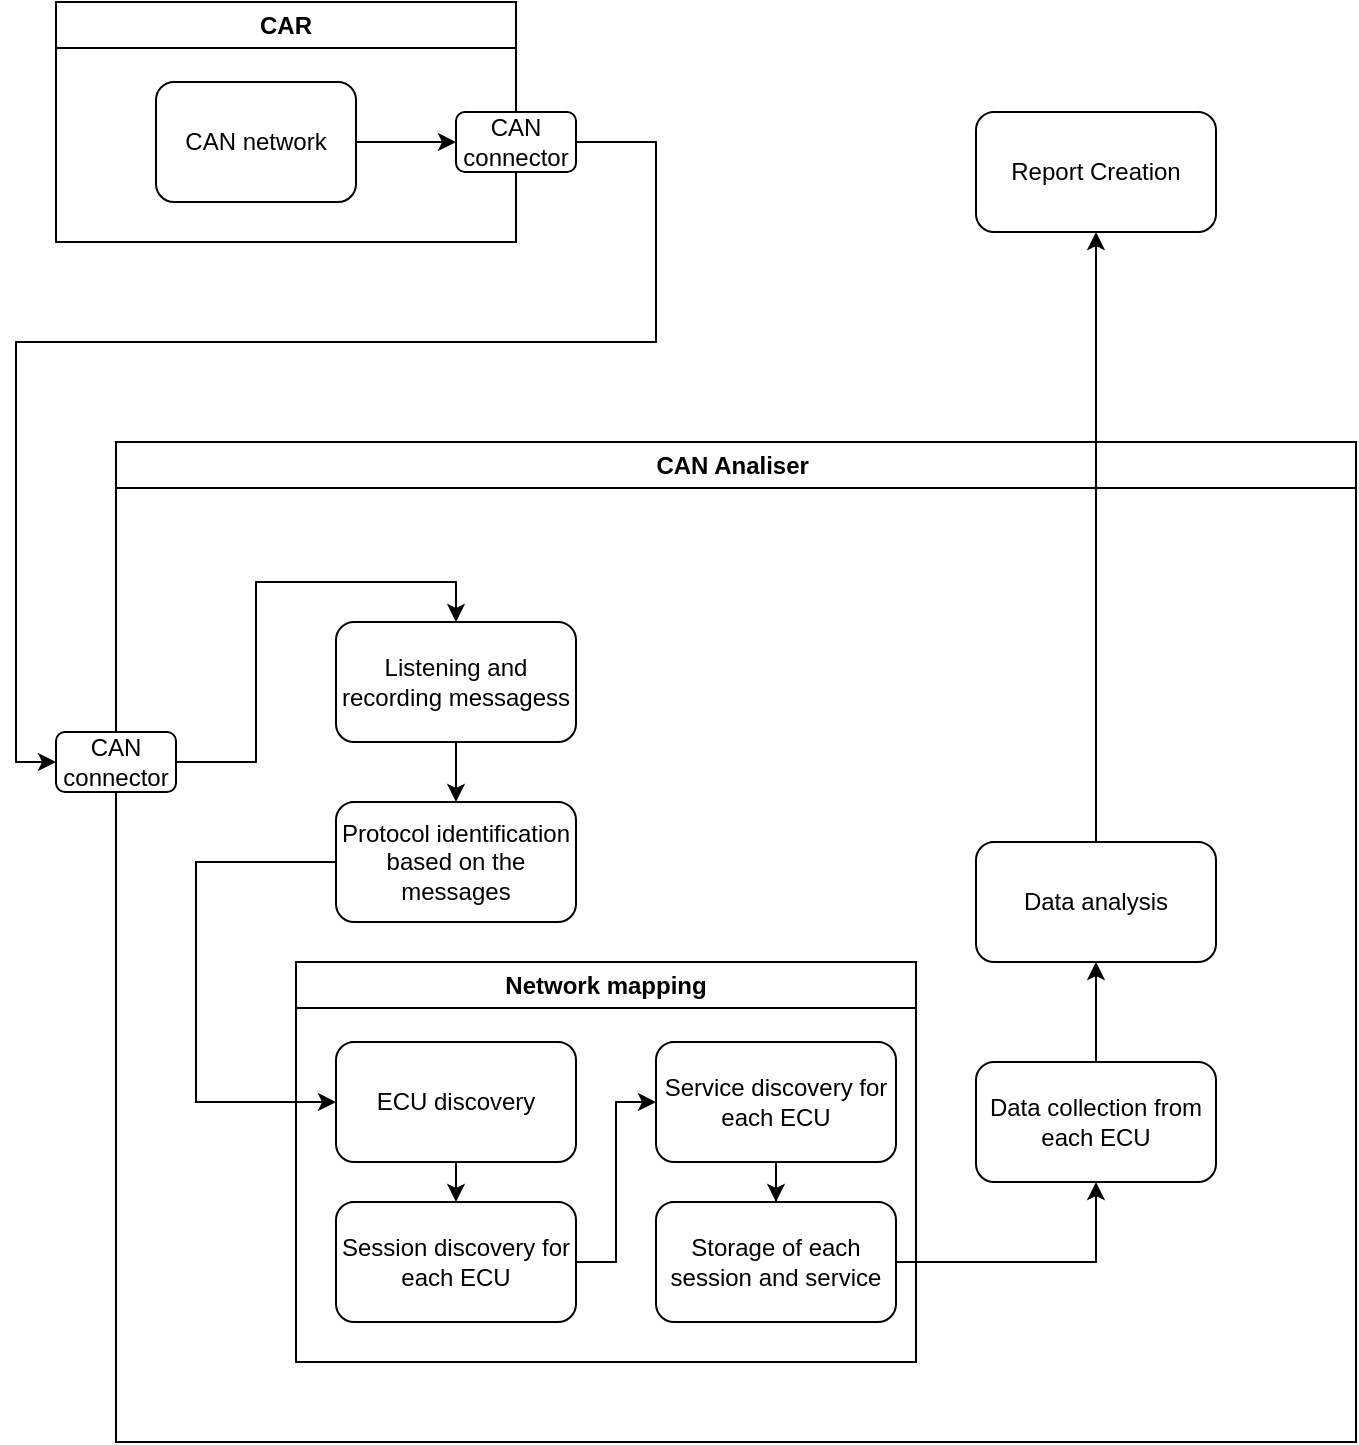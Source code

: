 <mxfile version="26.2.14">
  <diagram name="Page-1" id="PCBjDSlh5hPUt1LqwWf6">
    <mxGraphModel dx="1188" dy="1826" grid="1" gridSize="10" guides="1" tooltips="1" connect="1" arrows="1" fold="1" page="1" pageScale="1" pageWidth="850" pageHeight="1100" math="0" shadow="0">
      <root>
        <mxCell id="0" />
        <mxCell id="1" parent="0" />
        <mxCell id="QeGriQj4Znc-oM61X2ca-8" value="CAR" style="swimlane;whiteSpace=wrap;html=1;" parent="1" vertex="1">
          <mxGeometry x="80" y="-960" width="230" height="120" as="geometry" />
        </mxCell>
        <mxCell id="QeGriQj4Znc-oM61X2ca-9" value="CAN network" style="rounded=1;whiteSpace=wrap;html=1;" parent="QeGriQj4Znc-oM61X2ca-8" vertex="1">
          <mxGeometry x="50" y="40" width="100" height="60" as="geometry" />
        </mxCell>
        <mxCell id="uznes05X4G3NYvdqJFir-17" style="edgeStyle=orthogonalEdgeStyle;rounded=0;orthogonalLoop=1;jettySize=auto;html=1;exitX=1;exitY=0.5;exitDx=0;exitDy=0;entryX=0;entryY=0.5;entryDx=0;entryDy=0;" parent="1" source="QeGriQj4Znc-oM61X2ca-10" target="QeGriQj4Znc-oM61X2ca-18" edge="1">
          <mxGeometry relative="1" as="geometry">
            <Array as="points">
              <mxPoint x="380" y="-890" />
              <mxPoint x="380" y="-790" />
              <mxPoint x="60" y="-790" />
              <mxPoint x="60" y="-580" />
            </Array>
          </mxGeometry>
        </mxCell>
        <mxCell id="QeGriQj4Znc-oM61X2ca-10" value="CAN connector" style="rounded=1;whiteSpace=wrap;html=1;" parent="1" vertex="1">
          <mxGeometry x="280" y="-905" width="60" height="30" as="geometry" />
        </mxCell>
        <mxCell id="QeGriQj4Znc-oM61X2ca-11" style="edgeStyle=orthogonalEdgeStyle;rounded=0;orthogonalLoop=1;jettySize=auto;html=1;exitX=1;exitY=0.5;exitDx=0;exitDy=0;entryX=0;entryY=0.5;entryDx=0;entryDy=0;" parent="1" source="QeGriQj4Znc-oM61X2ca-9" target="QeGriQj4Znc-oM61X2ca-10" edge="1">
          <mxGeometry relative="1" as="geometry" />
        </mxCell>
        <mxCell id="QeGriQj4Znc-oM61X2ca-16" value="CAN Analiser&amp;nbsp;" style="swimlane;whiteSpace=wrap;html=1;" parent="1" vertex="1">
          <mxGeometry x="110" y="-740" width="620" height="500" as="geometry">
            <mxRectangle x="410" y="120" width="120" height="30" as="alternateBounds" />
          </mxGeometry>
        </mxCell>
        <mxCell id="uznes05X4G3NYvdqJFir-2" style="edgeStyle=orthogonalEdgeStyle;rounded=0;orthogonalLoop=1;jettySize=auto;html=1;exitX=1;exitY=0.5;exitDx=0;exitDy=0;entryX=0.5;entryY=0;entryDx=0;entryDy=0;" parent="QeGriQj4Znc-oM61X2ca-16" source="QeGriQj4Znc-oM61X2ca-18" target="uznes05X4G3NYvdqJFir-1" edge="1">
          <mxGeometry relative="1" as="geometry" />
        </mxCell>
        <mxCell id="QeGriQj4Znc-oM61X2ca-18" value="CAN connector" style="rounded=1;whiteSpace=wrap;html=1;" parent="QeGriQj4Znc-oM61X2ca-16" vertex="1">
          <mxGeometry x="-30" y="145" width="60" height="30" as="geometry" />
        </mxCell>
        <mxCell id="uznes05X4G3NYvdqJFir-4" value="" style="edgeStyle=orthogonalEdgeStyle;rounded=0;orthogonalLoop=1;jettySize=auto;html=1;" parent="QeGriQj4Znc-oM61X2ca-16" source="uznes05X4G3NYvdqJFir-1" target="uznes05X4G3NYvdqJFir-3" edge="1">
          <mxGeometry relative="1" as="geometry" />
        </mxCell>
        <mxCell id="uznes05X4G3NYvdqJFir-1" value="Listening and recording messagess" style="rounded=1;whiteSpace=wrap;html=1;" parent="QeGriQj4Znc-oM61X2ca-16" vertex="1">
          <mxGeometry x="110" y="90" width="120" height="60" as="geometry" />
        </mxCell>
        <mxCell id="uznes05X4G3NYvdqJFir-7" style="edgeStyle=orthogonalEdgeStyle;rounded=0;orthogonalLoop=1;jettySize=auto;html=1;exitX=0;exitY=0.5;exitDx=0;exitDy=0;entryX=0;entryY=0.5;entryDx=0;entryDy=0;" parent="QeGriQj4Znc-oM61X2ca-16" source="uznes05X4G3NYvdqJFir-3" target="uznes05X4G3NYvdqJFir-6" edge="1">
          <mxGeometry relative="1" as="geometry">
            <Array as="points">
              <mxPoint x="40" y="210" />
              <mxPoint x="40" y="330" />
            </Array>
          </mxGeometry>
        </mxCell>
        <mxCell id="uznes05X4G3NYvdqJFir-3" value="Protocol identification based on the messages" style="rounded=1;whiteSpace=wrap;html=1;" parent="QeGriQj4Znc-oM61X2ca-16" vertex="1">
          <mxGeometry x="110" y="180" width="120" height="60" as="geometry" />
        </mxCell>
        <mxCell id="uznes05X4G3NYvdqJFir-5" value="Network mapping" style="swimlane;whiteSpace=wrap;html=1;" parent="QeGriQj4Znc-oM61X2ca-16" vertex="1">
          <mxGeometry x="90" y="260" width="310" height="200" as="geometry" />
        </mxCell>
        <mxCell id="uznes05X4G3NYvdqJFir-9" style="edgeStyle=orthogonalEdgeStyle;rounded=0;orthogonalLoop=1;jettySize=auto;html=1;exitX=0.5;exitY=1;exitDx=0;exitDy=0;entryX=0.5;entryY=0;entryDx=0;entryDy=0;" parent="uznes05X4G3NYvdqJFir-5" source="uznes05X4G3NYvdqJFir-6" target="uznes05X4G3NYvdqJFir-8" edge="1">
          <mxGeometry relative="1" as="geometry" />
        </mxCell>
        <mxCell id="uznes05X4G3NYvdqJFir-6" value="ECU discovery" style="rounded=1;whiteSpace=wrap;html=1;" parent="uznes05X4G3NYvdqJFir-5" vertex="1">
          <mxGeometry x="20" y="40" width="120" height="60" as="geometry" />
        </mxCell>
        <mxCell id="uznes05X4G3NYvdqJFir-12" style="edgeStyle=orthogonalEdgeStyle;rounded=0;orthogonalLoop=1;jettySize=auto;html=1;exitX=1;exitY=0.5;exitDx=0;exitDy=0;entryX=0;entryY=0.5;entryDx=0;entryDy=0;" parent="uznes05X4G3NYvdqJFir-5" source="uznes05X4G3NYvdqJFir-8" target="uznes05X4G3NYvdqJFir-10" edge="1">
          <mxGeometry relative="1" as="geometry" />
        </mxCell>
        <mxCell id="uznes05X4G3NYvdqJFir-8" value="Session discovery for each ECU" style="rounded=1;whiteSpace=wrap;html=1;" parent="uznes05X4G3NYvdqJFir-5" vertex="1">
          <mxGeometry x="20" y="120" width="120" height="60" as="geometry" />
        </mxCell>
        <mxCell id="uznes05X4G3NYvdqJFir-14" value="" style="edgeStyle=orthogonalEdgeStyle;rounded=0;orthogonalLoop=1;jettySize=auto;html=1;" parent="uznes05X4G3NYvdqJFir-5" source="uznes05X4G3NYvdqJFir-10" target="uznes05X4G3NYvdqJFir-13" edge="1">
          <mxGeometry relative="1" as="geometry" />
        </mxCell>
        <mxCell id="uznes05X4G3NYvdqJFir-10" value="Service discovery for each ECU" style="rounded=1;whiteSpace=wrap;html=1;" parent="uznes05X4G3NYvdqJFir-5" vertex="1">
          <mxGeometry x="180" y="40" width="120" height="60" as="geometry" />
        </mxCell>
        <mxCell id="uznes05X4G3NYvdqJFir-13" value="Storage of each session and service" style="rounded=1;whiteSpace=wrap;html=1;" parent="uznes05X4G3NYvdqJFir-5" vertex="1">
          <mxGeometry x="180" y="120" width="120" height="60" as="geometry" />
        </mxCell>
        <mxCell id="nhgrYVzOByVrNbrbil5I-2" value="" style="edgeStyle=orthogonalEdgeStyle;rounded=0;orthogonalLoop=1;jettySize=auto;html=1;" edge="1" parent="QeGriQj4Znc-oM61X2ca-16" source="uznes05X4G3NYvdqJFir-15" target="nhgrYVzOByVrNbrbil5I-1">
          <mxGeometry relative="1" as="geometry" />
        </mxCell>
        <mxCell id="uznes05X4G3NYvdqJFir-15" value="Data collection from each ECU" style="rounded=1;whiteSpace=wrap;html=1;" parent="QeGriQj4Znc-oM61X2ca-16" vertex="1">
          <mxGeometry x="430" y="310" width="120" height="60" as="geometry" />
        </mxCell>
        <mxCell id="uznes05X4G3NYvdqJFir-16" style="edgeStyle=orthogonalEdgeStyle;rounded=0;orthogonalLoop=1;jettySize=auto;html=1;exitX=1;exitY=0.5;exitDx=0;exitDy=0;entryX=0.5;entryY=1;entryDx=0;entryDy=0;" parent="QeGriQj4Znc-oM61X2ca-16" source="uznes05X4G3NYvdqJFir-13" target="uznes05X4G3NYvdqJFir-15" edge="1">
          <mxGeometry relative="1" as="geometry" />
        </mxCell>
        <mxCell id="nhgrYVzOByVrNbrbil5I-1" value="Data analysis" style="rounded=1;whiteSpace=wrap;html=1;" vertex="1" parent="QeGriQj4Znc-oM61X2ca-16">
          <mxGeometry x="430" y="200" width="120" height="60" as="geometry" />
        </mxCell>
        <mxCell id="nhgrYVzOByVrNbrbil5I-3" value="Report Creation" style="rounded=1;whiteSpace=wrap;html=1;" vertex="1" parent="1">
          <mxGeometry x="540" y="-905" width="120" height="60" as="geometry" />
        </mxCell>
        <mxCell id="nhgrYVzOByVrNbrbil5I-4" style="edgeStyle=orthogonalEdgeStyle;rounded=0;orthogonalLoop=1;jettySize=auto;html=1;exitX=0.5;exitY=0;exitDx=0;exitDy=0;entryX=0.5;entryY=1;entryDx=0;entryDy=0;" edge="1" parent="1" source="nhgrYVzOByVrNbrbil5I-1" target="nhgrYVzOByVrNbrbil5I-3">
          <mxGeometry relative="1" as="geometry" />
        </mxCell>
      </root>
    </mxGraphModel>
  </diagram>
</mxfile>
